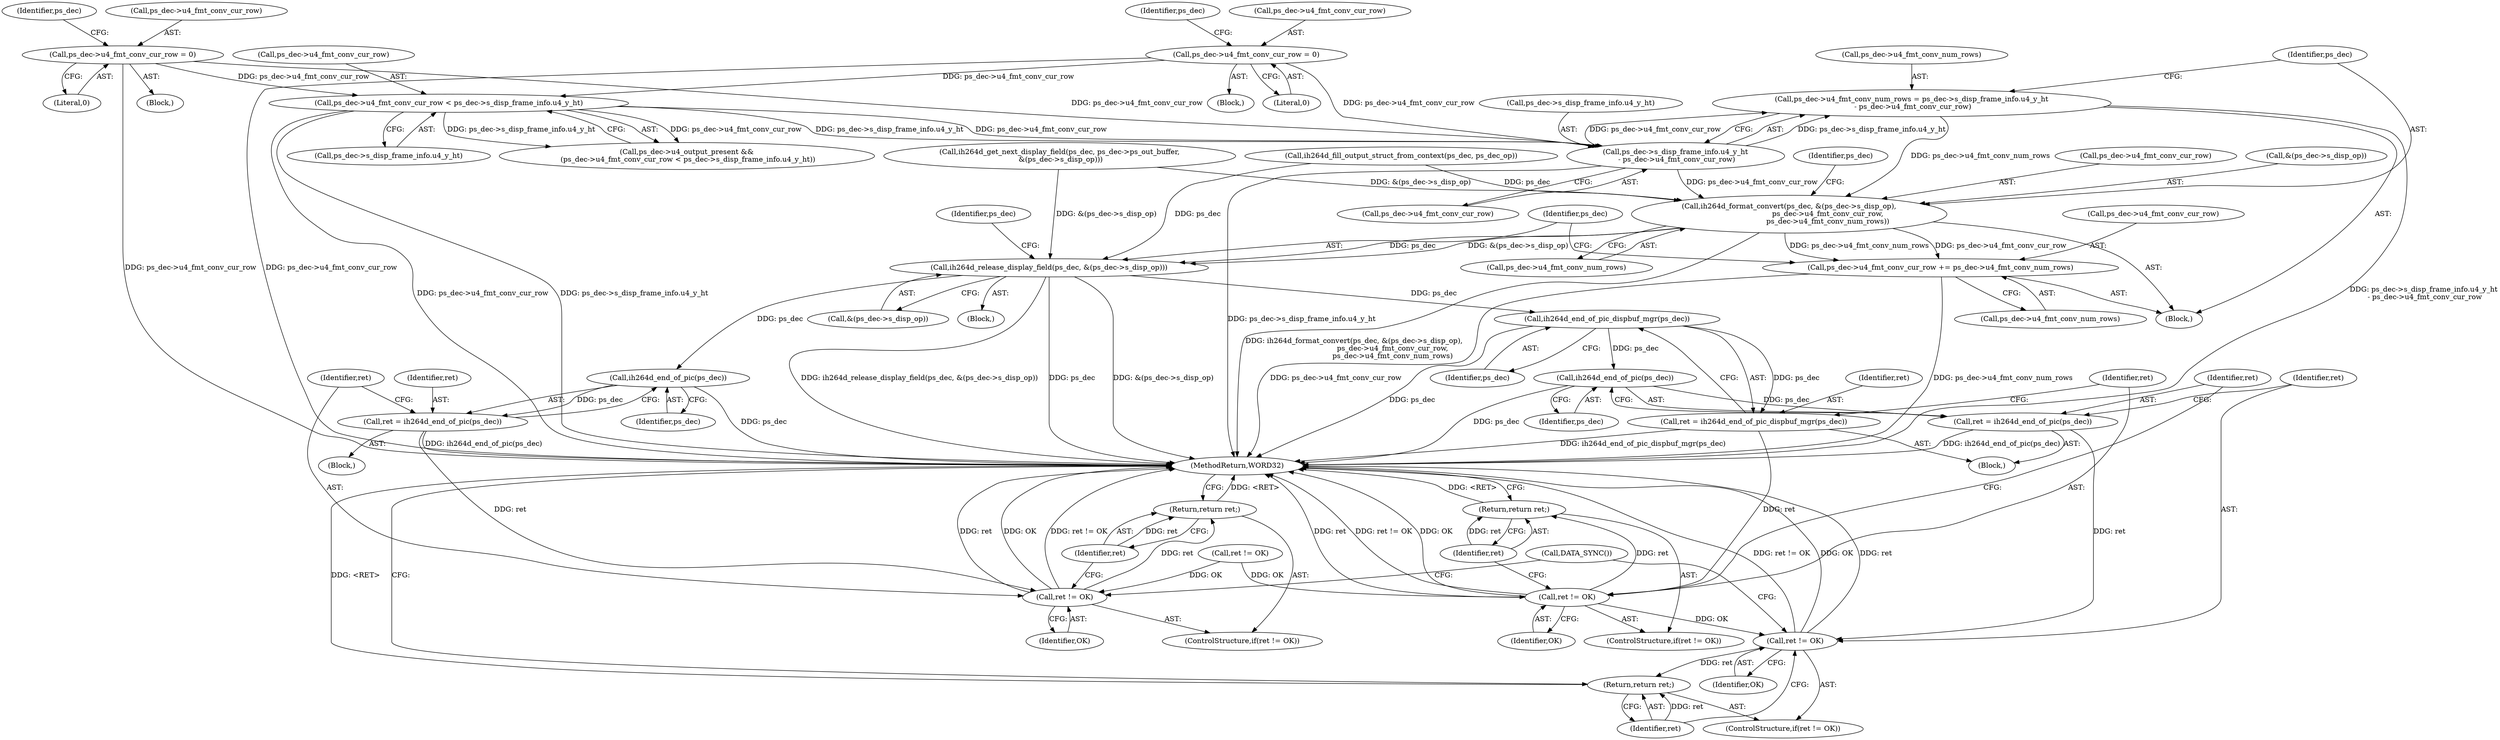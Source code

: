 digraph "0_Android_0b23c81c3dd9ec38f7e6806a3955fed1925541a0@integer" {
"1002064" [label="(Call,ps_dec->u4_fmt_conv_num_rows = ps_dec->s_disp_frame_info.u4_y_ht\n - ps_dec->u4_fmt_conv_cur_row)"];
"1002068" [label="(Call,ps_dec->s_disp_frame_info.u4_y_ht\n - ps_dec->u4_fmt_conv_cur_row)"];
"1002054" [label="(Call,ps_dec->u4_fmt_conv_cur_row < ps_dec->s_disp_frame_info.u4_y_ht)"];
"1000342" [label="(Call,ps_dec->u4_fmt_conv_cur_row = 0)"];
"1002036" [label="(Call,ps_dec->u4_fmt_conv_cur_row = 0)"];
"1002077" [label="(Call,ih264d_format_convert(ps_dec, &(ps_dec->s_disp_op),\n                                  ps_dec->u4_fmt_conv_cur_row,\n                                  ps_dec->u4_fmt_conv_num_rows))"];
"1002089" [label="(Call,ps_dec->u4_fmt_conv_cur_row += ps_dec->u4_fmt_conv_num_rows)"];
"1002096" [label="(Call,ih264d_release_display_field(ps_dec, &(ps_dec->s_disp_op)))"];
"1002188" [label="(Call,ih264d_end_of_pic_dispbuf_mgr(ps_dec))"];
"1002186" [label="(Call,ret = ih264d_end_of_pic_dispbuf_mgr(ps_dec))"];
"1002191" [label="(Call,ret != OK)"];
"1002194" [label="(Return,return ret;)"];
"1002201" [label="(Call,ret != OK)"];
"1002204" [label="(Return,return ret;)"];
"1002198" [label="(Call,ih264d_end_of_pic(ps_dec))"];
"1002196" [label="(Call,ret = ih264d_end_of_pic(ps_dec))"];
"1002210" [label="(Call,ih264d_end_of_pic(ps_dec))"];
"1002208" [label="(Call,ret = ih264d_end_of_pic(ps_dec))"];
"1002213" [label="(Call,ret != OK)"];
"1002216" [label="(Return,return ret;)"];
"1002213" [label="(Call,ret != OK)"];
"1002055" [label="(Call,ps_dec->u4_fmt_conv_cur_row)"];
"1002043" [label="(Identifier,ps_dec)"];
"1002091" [label="(Identifier,ps_dec)"];
"1002097" [label="(Identifier,ps_dec)"];
"1002216" [label="(Return,return ret;)"];
"1002226" [label="(MethodReturn,WORD32)"];
"1002212" [label="(ControlStructure,if(ret != OK))"];
"1002210" [label="(Call,ih264d_end_of_pic(ps_dec))"];
"1002198" [label="(Call,ih264d_end_of_pic(ps_dec))"];
"1002208" [label="(Call,ret = ih264d_end_of_pic(ps_dec))"];
"1002190" [label="(ControlStructure,if(ret != OK))"];
"1002040" [label="(Literal,0)"];
"1000156" [label="(Block,)"];
"1002214" [label="(Identifier,ret)"];
"1002058" [label="(Call,ps_dec->s_disp_frame_info.u4_y_ht)"];
"1002054" [label="(Call,ps_dec->u4_fmt_conv_cur_row < ps_dec->s_disp_frame_info.u4_y_ht)"];
"1002096" [label="(Call,ih264d_release_display_field(ps_dec, &(ps_dec->s_disp_op)))"];
"1000346" [label="(Literal,0)"];
"1002211" [label="(Identifier,ps_dec)"];
"1002202" [label="(Identifier,ret)"];
"1002036" [label="(Call,ps_dec->u4_fmt_conv_cur_row = 0)"];
"1002018" [label="(Call,ih264d_get_next_display_field(ps_dec, ps_dec->ps_out_buffer,\n &(ps_dec->s_disp_op)))"];
"1002046" [label="(Call,ih264d_fill_output_struct_from_context(ps_dec, ps_dec_op))"];
"1002090" [label="(Call,ps_dec->u4_fmt_conv_cur_row)"];
"1002185" [label="(Block,)"];
"1002078" [label="(Identifier,ps_dec)"];
"1002200" [label="(ControlStructure,if(ret != OK))"];
"1002196" [label="(Call,ret = ih264d_end_of_pic(ps_dec))"];
"1002215" [label="(Identifier,OK)"];
"1002098" [label="(Call,&(ps_dec->s_disp_op))"];
"1002194" [label="(Return,return ret;)"];
"1000349" [label="(Identifier,ps_dec)"];
"1002204" [label="(Return,return ret;)"];
"1001291" [label="(Call,ret != OK)"];
"1002006" [label="(Block,)"];
"1002186" [label="(Call,ret = ih264d_end_of_pic_dispbuf_mgr(ps_dec))"];
"1002199" [label="(Identifier,ps_dec)"];
"1002074" [label="(Call,ps_dec->u4_fmt_conv_cur_row)"];
"1002035" [label="(Block,)"];
"1002065" [label="(Call,ps_dec->u4_fmt_conv_num_rows)"];
"1002195" [label="(Identifier,ret)"];
"1002068" [label="(Call,ps_dec->s_disp_frame_info.u4_y_ht\n - ps_dec->u4_fmt_conv_cur_row)"];
"1002218" [label="(Call,DATA_SYNC())"];
"1000342" [label="(Call,ps_dec->u4_fmt_conv_cur_row = 0)"];
"1002086" [label="(Call,ps_dec->u4_fmt_conv_num_rows)"];
"1002197" [label="(Identifier,ret)"];
"1002193" [label="(Identifier,OK)"];
"1002064" [label="(Call,ps_dec->u4_fmt_conv_num_rows = ps_dec->s_disp_frame_info.u4_y_ht\n - ps_dec->u4_fmt_conv_cur_row)"];
"1002187" [label="(Identifier,ret)"];
"1002189" [label="(Identifier,ps_dec)"];
"1002050" [label="(Call,ps_dec->u4_output_present &&\n (ps_dec->u4_fmt_conv_cur_row < ps_dec->s_disp_frame_info.u4_y_ht))"];
"1002205" [label="(Identifier,ret)"];
"1002207" [label="(Block,)"];
"1002083" [label="(Call,ps_dec->u4_fmt_conv_cur_row)"];
"1002069" [label="(Call,ps_dec->s_disp_frame_info.u4_y_ht)"];
"1002217" [label="(Identifier,ret)"];
"1002203" [label="(Identifier,OK)"];
"1002093" [label="(Call,ps_dec->u4_fmt_conv_num_rows)"];
"1002037" [label="(Call,ps_dec->u4_fmt_conv_cur_row)"];
"1002201" [label="(Call,ret != OK)"];
"1000343" [label="(Call,ps_dec->u4_fmt_conv_cur_row)"];
"1002209" [label="(Identifier,ret)"];
"1002089" [label="(Call,ps_dec->u4_fmt_conv_cur_row += ps_dec->u4_fmt_conv_num_rows)"];
"1002191" [label="(Call,ret != OK)"];
"1002063" [label="(Block,)"];
"1002077" [label="(Call,ih264d_format_convert(ps_dec, &(ps_dec->s_disp_op),\n                                  ps_dec->u4_fmt_conv_cur_row,\n                                  ps_dec->u4_fmt_conv_num_rows))"];
"1002079" [label="(Call,&(ps_dec->s_disp_op))"];
"1002188" [label="(Call,ih264d_end_of_pic_dispbuf_mgr(ps_dec))"];
"1002192" [label="(Identifier,ret)"];
"1002106" [label="(Identifier,ps_dec)"];
"1002064" -> "1002063"  [label="AST: "];
"1002064" -> "1002068"  [label="CFG: "];
"1002065" -> "1002064"  [label="AST: "];
"1002068" -> "1002064"  [label="AST: "];
"1002078" -> "1002064"  [label="CFG: "];
"1002064" -> "1002226"  [label="DDG: ps_dec->s_disp_frame_info.u4_y_ht\n - ps_dec->u4_fmt_conv_cur_row"];
"1002068" -> "1002064"  [label="DDG: ps_dec->s_disp_frame_info.u4_y_ht"];
"1002068" -> "1002064"  [label="DDG: ps_dec->u4_fmt_conv_cur_row"];
"1002064" -> "1002077"  [label="DDG: ps_dec->u4_fmt_conv_num_rows"];
"1002068" -> "1002074"  [label="CFG: "];
"1002069" -> "1002068"  [label="AST: "];
"1002074" -> "1002068"  [label="AST: "];
"1002068" -> "1002226"  [label="DDG: ps_dec->s_disp_frame_info.u4_y_ht"];
"1002054" -> "1002068"  [label="DDG: ps_dec->s_disp_frame_info.u4_y_ht"];
"1002054" -> "1002068"  [label="DDG: ps_dec->u4_fmt_conv_cur_row"];
"1000342" -> "1002068"  [label="DDG: ps_dec->u4_fmt_conv_cur_row"];
"1002036" -> "1002068"  [label="DDG: ps_dec->u4_fmt_conv_cur_row"];
"1002068" -> "1002077"  [label="DDG: ps_dec->u4_fmt_conv_cur_row"];
"1002054" -> "1002050"  [label="AST: "];
"1002054" -> "1002058"  [label="CFG: "];
"1002055" -> "1002054"  [label="AST: "];
"1002058" -> "1002054"  [label="AST: "];
"1002050" -> "1002054"  [label="CFG: "];
"1002054" -> "1002226"  [label="DDG: ps_dec->s_disp_frame_info.u4_y_ht"];
"1002054" -> "1002226"  [label="DDG: ps_dec->u4_fmt_conv_cur_row"];
"1002054" -> "1002050"  [label="DDG: ps_dec->u4_fmt_conv_cur_row"];
"1002054" -> "1002050"  [label="DDG: ps_dec->s_disp_frame_info.u4_y_ht"];
"1000342" -> "1002054"  [label="DDG: ps_dec->u4_fmt_conv_cur_row"];
"1002036" -> "1002054"  [label="DDG: ps_dec->u4_fmt_conv_cur_row"];
"1000342" -> "1000156"  [label="AST: "];
"1000342" -> "1000346"  [label="CFG: "];
"1000343" -> "1000342"  [label="AST: "];
"1000346" -> "1000342"  [label="AST: "];
"1000349" -> "1000342"  [label="CFG: "];
"1000342" -> "1002226"  [label="DDG: ps_dec->u4_fmt_conv_cur_row"];
"1002036" -> "1002035"  [label="AST: "];
"1002036" -> "1002040"  [label="CFG: "];
"1002037" -> "1002036"  [label="AST: "];
"1002040" -> "1002036"  [label="AST: "];
"1002043" -> "1002036"  [label="CFG: "];
"1002036" -> "1002226"  [label="DDG: ps_dec->u4_fmt_conv_cur_row"];
"1002077" -> "1002063"  [label="AST: "];
"1002077" -> "1002086"  [label="CFG: "];
"1002078" -> "1002077"  [label="AST: "];
"1002079" -> "1002077"  [label="AST: "];
"1002083" -> "1002077"  [label="AST: "];
"1002086" -> "1002077"  [label="AST: "];
"1002091" -> "1002077"  [label="CFG: "];
"1002077" -> "1002226"  [label="DDG: ih264d_format_convert(ps_dec, &(ps_dec->s_disp_op),\n                                  ps_dec->u4_fmt_conv_cur_row,\n                                  ps_dec->u4_fmt_conv_num_rows)"];
"1002046" -> "1002077"  [label="DDG: ps_dec"];
"1002018" -> "1002077"  [label="DDG: &(ps_dec->s_disp_op)"];
"1002077" -> "1002089"  [label="DDG: ps_dec->u4_fmt_conv_num_rows"];
"1002077" -> "1002089"  [label="DDG: ps_dec->u4_fmt_conv_cur_row"];
"1002077" -> "1002096"  [label="DDG: ps_dec"];
"1002077" -> "1002096"  [label="DDG: &(ps_dec->s_disp_op)"];
"1002089" -> "1002063"  [label="AST: "];
"1002089" -> "1002093"  [label="CFG: "];
"1002090" -> "1002089"  [label="AST: "];
"1002093" -> "1002089"  [label="AST: "];
"1002097" -> "1002089"  [label="CFG: "];
"1002089" -> "1002226"  [label="DDG: ps_dec->u4_fmt_conv_cur_row"];
"1002089" -> "1002226"  [label="DDG: ps_dec->u4_fmt_conv_num_rows"];
"1002096" -> "1002006"  [label="AST: "];
"1002096" -> "1002098"  [label="CFG: "];
"1002097" -> "1002096"  [label="AST: "];
"1002098" -> "1002096"  [label="AST: "];
"1002106" -> "1002096"  [label="CFG: "];
"1002096" -> "1002226"  [label="DDG: ps_dec"];
"1002096" -> "1002226"  [label="DDG: &(ps_dec->s_disp_op)"];
"1002096" -> "1002226"  [label="DDG: ih264d_release_display_field(ps_dec, &(ps_dec->s_disp_op))"];
"1002046" -> "1002096"  [label="DDG: ps_dec"];
"1002018" -> "1002096"  [label="DDG: &(ps_dec->s_disp_op)"];
"1002096" -> "1002188"  [label="DDG: ps_dec"];
"1002096" -> "1002210"  [label="DDG: ps_dec"];
"1002188" -> "1002186"  [label="AST: "];
"1002188" -> "1002189"  [label="CFG: "];
"1002189" -> "1002188"  [label="AST: "];
"1002186" -> "1002188"  [label="CFG: "];
"1002188" -> "1002226"  [label="DDG: ps_dec"];
"1002188" -> "1002186"  [label="DDG: ps_dec"];
"1002188" -> "1002198"  [label="DDG: ps_dec"];
"1002186" -> "1002185"  [label="AST: "];
"1002187" -> "1002186"  [label="AST: "];
"1002192" -> "1002186"  [label="CFG: "];
"1002186" -> "1002226"  [label="DDG: ih264d_end_of_pic_dispbuf_mgr(ps_dec)"];
"1002186" -> "1002191"  [label="DDG: ret"];
"1002191" -> "1002190"  [label="AST: "];
"1002191" -> "1002193"  [label="CFG: "];
"1002192" -> "1002191"  [label="AST: "];
"1002193" -> "1002191"  [label="AST: "];
"1002195" -> "1002191"  [label="CFG: "];
"1002197" -> "1002191"  [label="CFG: "];
"1002191" -> "1002226"  [label="DDG: ret"];
"1002191" -> "1002226"  [label="DDG: ret != OK"];
"1002191" -> "1002226"  [label="DDG: OK"];
"1001291" -> "1002191"  [label="DDG: OK"];
"1002191" -> "1002194"  [label="DDG: ret"];
"1002191" -> "1002201"  [label="DDG: OK"];
"1002194" -> "1002190"  [label="AST: "];
"1002194" -> "1002195"  [label="CFG: "];
"1002195" -> "1002194"  [label="AST: "];
"1002226" -> "1002194"  [label="CFG: "];
"1002194" -> "1002226"  [label="DDG: <RET>"];
"1002195" -> "1002194"  [label="DDG: ret"];
"1002201" -> "1002200"  [label="AST: "];
"1002201" -> "1002203"  [label="CFG: "];
"1002202" -> "1002201"  [label="AST: "];
"1002203" -> "1002201"  [label="AST: "];
"1002205" -> "1002201"  [label="CFG: "];
"1002218" -> "1002201"  [label="CFG: "];
"1002201" -> "1002226"  [label="DDG: ret != OK"];
"1002201" -> "1002226"  [label="DDG: OK"];
"1002201" -> "1002226"  [label="DDG: ret"];
"1002196" -> "1002201"  [label="DDG: ret"];
"1002201" -> "1002204"  [label="DDG: ret"];
"1002204" -> "1002200"  [label="AST: "];
"1002204" -> "1002205"  [label="CFG: "];
"1002205" -> "1002204"  [label="AST: "];
"1002226" -> "1002204"  [label="CFG: "];
"1002204" -> "1002226"  [label="DDG: <RET>"];
"1002205" -> "1002204"  [label="DDG: ret"];
"1002198" -> "1002196"  [label="AST: "];
"1002198" -> "1002199"  [label="CFG: "];
"1002199" -> "1002198"  [label="AST: "];
"1002196" -> "1002198"  [label="CFG: "];
"1002198" -> "1002226"  [label="DDG: ps_dec"];
"1002198" -> "1002196"  [label="DDG: ps_dec"];
"1002196" -> "1002185"  [label="AST: "];
"1002197" -> "1002196"  [label="AST: "];
"1002202" -> "1002196"  [label="CFG: "];
"1002196" -> "1002226"  [label="DDG: ih264d_end_of_pic(ps_dec)"];
"1002210" -> "1002208"  [label="AST: "];
"1002210" -> "1002211"  [label="CFG: "];
"1002211" -> "1002210"  [label="AST: "];
"1002208" -> "1002210"  [label="CFG: "];
"1002210" -> "1002226"  [label="DDG: ps_dec"];
"1002210" -> "1002208"  [label="DDG: ps_dec"];
"1002208" -> "1002207"  [label="AST: "];
"1002209" -> "1002208"  [label="AST: "];
"1002214" -> "1002208"  [label="CFG: "];
"1002208" -> "1002226"  [label="DDG: ih264d_end_of_pic(ps_dec)"];
"1002208" -> "1002213"  [label="DDG: ret"];
"1002213" -> "1002212"  [label="AST: "];
"1002213" -> "1002215"  [label="CFG: "];
"1002214" -> "1002213"  [label="AST: "];
"1002215" -> "1002213"  [label="AST: "];
"1002217" -> "1002213"  [label="CFG: "];
"1002218" -> "1002213"  [label="CFG: "];
"1002213" -> "1002226"  [label="DDG: ret"];
"1002213" -> "1002226"  [label="DDG: OK"];
"1002213" -> "1002226"  [label="DDG: ret != OK"];
"1001291" -> "1002213"  [label="DDG: OK"];
"1002213" -> "1002216"  [label="DDG: ret"];
"1002216" -> "1002212"  [label="AST: "];
"1002216" -> "1002217"  [label="CFG: "];
"1002217" -> "1002216"  [label="AST: "];
"1002226" -> "1002216"  [label="CFG: "];
"1002216" -> "1002226"  [label="DDG: <RET>"];
"1002217" -> "1002216"  [label="DDG: ret"];
}
